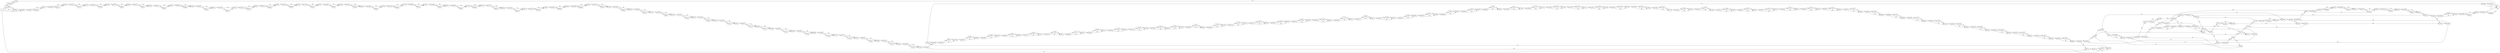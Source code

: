 digraph {
	graph [rankdir=LR]
	node [shape=rectangle]
	11955 -> 11969 [label=32]
	11969 -> 11955 [label=16]
	11969 -> 1 [label=16]
	29962 -> 29964 [label=53]
	29964 -> 29969 [label=75]
	29969 -> 30017 [label=56]
	29969 -> 68655 [label=19]
	30017 -> 30068 [label=75]
	30068 -> 30131 [label=56]
	30068 -> 68717 [label=19]
	30131 -> 30143 [label=75]
	30143 -> 30170 [label=56]
	30143 -> 68743 [label=19]
	30170 -> 30191 [label=75]
	30191 -> 30229 [label=56]
	30191 -> 68780 [label=19]
	30229 -> 30278 [label=75]
	30278 -> 30305 [label=56]
	30278 -> 68806 [label=19]
	30305 -> 30371 [label=75]
	30371 -> 30398 [label=56]
	30371 -> 68832 [label=19]
	30398 -> 30455 [label=75]
	30455 -> 30482 [label=56]
	30455 -> 68858 [label=19]
	30482 -> 30506 [label=75]
	30506 -> 30555 [label=56]
	30506 -> 68906 [label=19]
	30555 -> 30584 [label=75]
	30584 -> 30611 [label=56]
	30584 -> 68932 [label=19]
	30611 -> 30705 [label=75]
	30705 -> 30746 [label=56]
	30705 -> 68972 [label=19]
	30746 -> 30797 [label=75]
	30797 -> 30841 [label=56]
	30797 -> 69015 [label=19]
	30841 -> 30917 [label=75]
	30917 -> 30944 [label=56]
	30917 -> 69041 [label=19]
	30944 -> 31040 [label=75]
	31040 -> 31085 [label=56]
	31040 -> 69085 [label=19]
	31085 -> 31148 [label=75]
	31148 -> 31247 [label=56]
	31148 -> 69183 [label=19]
	31247 -> 31289 [label=75]
	31289 -> 31349 [label=56]
	31289 -> 69242 [label=19]
	31349 -> 31359 [label=75]
	31359 -> 31481 [label=56]
	31359 -> 69363 [label=19]
	31481 -> 31499 [label=75]
	31499 -> 31580 [label=56]
	31499 -> 69443 [label=19]
	31580 -> 31691 [label=75]
	31691 -> 31736 [label=56]
	31691 -> 69487 [label=19]
	31736 -> 31889 [label=75]
	31889 -> 31937 [label=56]
	31889 -> 69534 [label=19]
	31937 -> 31980 [label=75]
	31980 -> 32007 [label=56]
	31980 -> 69560 [label=19]
	32007 -> 32060 [label=75]
	32060 -> 32102 [label=56]
	32060 -> 69601 [label=19]
	32102 -> 32144 [label=56]
	32102 -> 69642 [label=19]
	32144 -> 32150 [label=75]
	32150 -> 32183 [label=56]
	32150 -> 69674 [label=19]
	32183 -> 32340 [label=75]
	32340 -> 32367 [label=56]
	32340 -> 69700 [label=19]
	32367 -> 32370 [label=75]
	32370 -> 32436 [label=56]
	32370 -> 69765 [label=19]
	32436 -> 32508 [label=75]
	32508 -> 32544 [label=56]
	32508 -> 69800 [label=19]
	32544 -> 32598 [label=75]
	32598 -> 32625 [label=56]
	32598 -> 69826 [label=19]
	32625 -> 32791 [label=75]
	32791 -> 32818 [label=56]
	32791 -> 69852 [label=19]
	32818 -> 33026 [label=75]
	33026 -> 33059 [label=56]
	33026 -> 69884 [label=19]
	33059 -> 33068 [label=75]
	33068 -> 33107 [label=56]
	33068 -> 69922 [label=19]
	33107 -> 33208 [label=75]
	33208 -> 33235 [label=56]
	33208 -> 69948 [label=19]
	33235 -> 33242 [label=75]
	33242 -> 33314 [label=56]
	33242 -> 70019 [label=19]
	33314 -> 33326 [label=75]
	33326 -> 33353 [label=56]
	33326 -> 70045 [label=19]
	33353 -> 33383 [label=75]
	33383 -> 33410 [label=56]
	33383 -> 70071 [label=19]
	33410 -> 33467 [label=75]
	33467 -> 33509 [label=56]
	33467 -> 70112 [label=19]
	33509 -> 33545 [label=56]
	33509 -> 70147 [label=19]
	33545 -> 33556 [label=75]
	33556 -> 33583 [label=56]
	33556 -> 70173 [label=19]
	33583 -> 33659 [label=75]
	33659 -> 33686 [label=56]
	33659 -> 70199 [label=19]
	33686 -> 33698 [label=75]
	33698 -> 33725 [label=56]
	33698 -> 70225 [label=19]
	33725 -> 33737 [label=75]
	33737 -> 33767 [label=56]
	33737 -> 70254 [label=19]
	33767 -> 33870 [label=75]
	33870 -> 33966 [label=56]
	33870 -> 70681 [label=19]
	33966 -> 34014 [label=75]
	34014 -> 34041 [label=56]
	34014 -> 70707 [label=19]
	34041 -> 34206 [label=75]
	34206 -> 34233 [label=56]
	34206 -> 70733 [label=19]
	34233 -> 34287 [label=75]
	34287 -> 34336 [label=56]
	34287 -> 34490 [label=19]
	34336 -> 34343 [label=98]
	34343 -> 34346 [label=117]
	34346 -> 34490 [label=56]
	34346 -> 83448 [label=61]
	34490 -> 34497 [label=75]
	34497 -> 34524 [label=56]
	34497 -> 70804 [label=19]
	34524 -> 34529 [label=75]
	34529 -> 34580 [label=56]
	34529 -> 70854 [label=19]
	34580 -> 34586 [label=75]
	34586 -> 34637 [label=56]
	34586 -> 70904 [label=19]
	34637 -> 34646 [label=75]
	34646 -> 34694 [label=56]
	34646 -> 70951 [label=19]
	34694 -> 34712 [label=75]
	34712 -> 34757 [label=56]
	34712 -> 70995 [label=19]
	34757 -> 34793 [label=75]
	34793 -> 34847 [label=56]
	34793 -> 71048 [label=19]
	34847 -> 34886 [label=75]
	34886 -> 35051 [label=56]
	34886 -> 71212 [label=19]
	35051 -> 35084 [label=75]
	35084 -> 35111 [label=56]
	35084 -> 71238 [label=19]
	35111 -> 35156 [label=75]
	35156 -> 35201 [label=56]
	35156 -> 71282 [label=19]
	35201 -> 35276 [label=75]
	35276 -> 35420 [label=56]
	35276 -> 71425 [label=19]
	35420 -> 35453 [label=75]
	35453 -> 35492 [label=56]
	35453 -> 71463 [label=19]
	35492 -> 35519 [label=56]
	35492 -> 71489 [label=19]
	35519 -> 35606 [label=75]
	35606 -> 35633 [label=56]
	35606 -> 71515 [label=19]
	35633 -> 35659 [label=75]
	35659 -> 35702 [label=56]
	35659 -> 71557 [label=19]
	35702 -> 35732 [label=75]
	35732 -> 35759 [label=56]
	35732 -> 71583 [label=19]
	35759 -> 35767 [label=75]
	35767 -> 35804 [label=56]
	35767 -> 71619 [label=19]
	35804 -> 35810 [label=75]
	35810 -> 35852 [label=56]
	35810 -> 71660 [label=19]
	35852 -> 35873 [label=75]
	35873 -> 35900 [label=56]
	35873 -> 71686 [label=19]
	35900 -> 35948 [label=75]
	35948 -> 36011 [label=56]
	35948 -> 71748 [label=19]
	36011 -> 36164 [label=75]
	36164 -> 36191 [label=56]
	36164 -> 71774 [label=19]
	36191 -> 36221 [label=75]
	36221 -> 36257 [label=56]
	36221 -> 71809 [label=19]
	36257 -> 36287 [label=75]
	36287 -> 36374 [label=56]
	36287 -> 71895 [label=19]
	36374 -> 36410 [label=75]
	36410 -> 36461 [label=56]
	36410 -> 71945 [label=19]
	36461 -> 36503 [label=75]
	36503 -> 36530 [label=56]
	36503 -> 71971 [label=19]
	36530 -> 36646 [label=75]
	36646 -> 36673 [label=56]
	36646 -> 71997 [label=19]
	36673 -> 36851 [label=75]
	36851 -> 36878 [label=56]
	36851 -> 72023 [label=19]
	36878 -> 36908 [label=75]
	36908 -> 36941 [label=56]
	36908 -> 72055 [label=19]
	36941 -> 37020 [label=75]
	37020 -> 37043 [label=56]
	37020 -> 72078 [label=19]
	37043 -> 37088 [label=75]
	37088 -> 37123 [label=56]
	37088 -> 72112 [label=19]
	37123 -> 37206 [label=75]
	37206 -> 37233 [label=56]
	37206 -> 72138 [label=19]
	37233 -> 37375 [label=75]
	37375 -> 37417 [label=56]
	37375 -> 72179 [label=19]
	37417 -> 37532 [label=75]
	37532 -> 37559 [label=56]
	37532 -> 72205 [label=19]
	37559 -> 37603 [label=75]
	37603 -> 37630 [label=56]
	37603 -> 72231 [label=19]
	37630 -> 37661 [label=75]
	37661 -> 37690 [label=56]
	37661 -> 72259 [label=19]
	37690 -> 37699 [label=75]
	37699 -> 37759 [label=56]
	37699 -> 72318 [label=19]
	37759 -> 37874 [label=75]
	37874 -> 37901 [label=56]
	37874 -> 72344 [label=19]
	37901 -> 37925 [label=75]
	37925 -> 37952 [label=56]
	37925 -> 72370 [label=19]
	37952 -> 37957 [label=75]
	37957 -> 37984 [label=56]
	37957 -> 72396 [label=19]
	37984 -> 38026 [label=75]
	38026 -> 38053 [label=56]
	38026 -> 72422 [label=19]
	38053 -> 38077 [label=75]
	38077 -> 38131 [label=56]
	38077 -> 72475 [label=19]
	38131 -> 38430 [label=75]
	38430 -> 38457 [label=56]
	38430 -> 72501 [label=19]
	38457 -> 38469 [label=75]
	38469 -> 38544 [label=56]
	38469 -> 72575 [label=19]
	38544 -> 38607 [label=75]
	38607 -> 38634 [label=56]
	38607 -> 72601 [label=19]
	38634 -> 38673 [label=75]
	38673 -> 38700 [label=56]
	38673 -> 72627 [label=19]
	38700 -> 38760 [label=75]
	38760 -> 38808 [label=56]
	38760 -> 72674 [label=19]
	38808 -> 38869 [label=75]
	38869 -> 38928 [label=56]
	38869 -> 72732 [label=19]
	38928 -> 39018 [label=75]
	39018 -> 39060 [label=56]
	39018 -> 72773 [label=19]
	39060 -> 39087 [label=75]
	39087 -> 39114 [label=56]
	39087 -> 72799 [label=19]
	39114 -> 39149 [label=75]
	39149 -> 39189 [label=56]
	39149 -> 72838 [label=19]
	39189 -> 39195 [label=75]
	39195 -> 39222 [label=56]
	39195 -> 72864 [label=19]
	39222 -> 39228 [label=75]
	39228 -> 39258 [label=56]
	39228 -> 72893 [label=19]
	39258 -> 39276 [label=75]
	39276 -> 39303 [label=56]
	39276 -> 72919 [label=19]
	39303 -> 39351 [label=75]
	39351 -> 39390 [label=56]
	39351 -> 72957 [label=19]
	39390 -> 39396 [label=75]
	39396 -> 39469 [label=56]
	39396 -> 73029 [label=19]
	39469 -> 39498 [label=75]
	39498 -> 43042 [label=56]
	39498 -> 83373 [label=19]
	43042 -> 43048 [label=112]
	43048 -> 43050 [label=112]
	43048 -> 45592 [label=56]
	43050 -> 43101 [label=56]
	43050 -> 44836 [label=56]
	43101 -> 43128 [label=34]
	43101 -> 84563 [label=22]
	43128 -> 44044 [label=56]
	44044 -> 44045 [label=112]
	44045 -> 44254 [label=56]
	44045 -> 47653 [label=56]
	44254 -> 44255 [label=112]
	44255 -> 44257 [label=56]
	44255 -> 46078 [label=56]
	44257 -> 44265 [label=112]
	44265 -> 44290 [label=56]
	44265 -> 46343 [label=56]
	44290 -> 44836 [label=56]
	44290 -> 46202 [label=56]
	44836 -> 44837 [label=112]
	44837 -> 44932 [label=56]
	44837 -> 50491 [label=56]
	44932 -> 45363 [label=56]
	44932 -> 55352 [label=56]
	45363 -> 45364 [label=112]
	45364 -> 45592 [label=56]
	45364 -> 54133 [label=56]
	45592 -> 45594 [label=112]
	45594 -> 45595 [label=168]
	45595 -> 45598 [label=112]
	45595 -> 51427 [label=56]
	45598 -> 44254 [label=56]
	45598 -> 44044 [label=56]
	46078 -> 46105 [label=34]
	46078 -> 84589 [label=22]
	46105 -> 46202 [label=56]
	46202 -> 46205 [label=112]
	46205 -> 46343 [label=56]
	46205 -> 46538 [label=56]
	46343 -> 46538 [label=56]
	46343 -> 51427 [label=56]
	46538 -> 43048 [label=56]
	46538 -> 48721 [label=56]
	47653 -> 47680 [label=34]
	47653 -> 84615 [label=22]
	47680 -> 44290 [label=56]
	48721 -> 48726 [label=112]
	48726 -> 43042 [label=56]
	48726 -> 45363 [label=56]
	50491 -> 50492 [label=112]
	50492 -> 50667 [label=56]
	50492 -> 52301 [label=56]
	50667 -> 50668 [label=112]
	50668 -> 44257 [label=56]
	50668 -> 56084 [label=56]
	51427 -> 51727 [label=56]
	51427 -> 48721 [label=56]
	51727 -> 51739 [label=112]
	51739 -> 52168 [label=56]
	51739 -> 44932 [label=56]
	52168 -> 52195 [label=34]
	52168 -> 84641 [label=22]
	52195 -> 50491 [label=56]
	52301 -> 52302 [label=112]
	52302 -> 52427 [label=56]
	52302 -> 51727 [label=56]
	52427 -> 52430 [label=112]
	52430 -> 45594 [label=56]
	52430 -> 50667 [label=56]
	54133 -> 54160 [label=34]
	54133 -> 84667 [label=22]
	54160 -> 52301 [label=56]
	55352 -> 55355 [label=112]
	55355 -> 52427 [label=56]
	55355 -> 57969 [label=56]
	56084 -> 56178 [label=78]
	56178 -> 56205 [label=34]
	56178 -> 84693 [label=44]
	56205 -> 56290 [label=78]
	56290 -> 56317 [label=34]
	56290 -> 84719 [label=44]
	56317 -> 56342 [label=78]
	56342 -> 56369 [label=34]
	56342 -> 84744 [label=44]
	56369 -> 56378 [label=56]
	56378 -> 56405 [label=34]
	56378 -> 84796 [label=22]
	56405 -> 56448 [label=56]
	56448 -> 56475 [label=34]
	56448 -> 84822 [label=22]
	56475 -> 55352 [label=56]
	57969 -> 57996 [label=34]
	57969 -> 84848 [label=22]
	57996 -> 58638 [label=56]
	58638 -> 58665 [label=34]
	58638 -> 84874 [label=22]
	58665 -> 59551 [label=56]
	59551 -> 1 [label=22]
	59551 -> 59858 [label=34]
	59858 -> 1 [label=34]
	68608 -> 29962 [label=19]
	68655 -> 30017 [label=19]
	68717 -> 30131 [label=19]
	68743 -> 30170 [label=19]
	68780 -> 30229 [label=19]
	68806 -> 30305 [label=19]
	68832 -> 30398 [label=19]
	68858 -> 30482 [label=19]
	68906 -> 30555 [label=19]
	68932 -> 30611 [label=19]
	68972 -> 30746 [label=19]
	69015 -> 30841 [label=19]
	69041 -> 30944 [label=19]
	69085 -> 31085 [label=19]
	69183 -> 31247 [label=19]
	69242 -> 31349 [label=19]
	69363 -> 31481 [label=19]
	69443 -> 31580 [label=19]
	69487 -> 31736 [label=19]
	69534 -> 31937 [label=19]
	69560 -> 32007 [label=19]
	69601 -> 32102 [label=19]
	69642 -> 32144 [label=19]
	69674 -> 32183 [label=19]
	69700 -> 32367 [label=19]
	69765 -> 32436 [label=19]
	69800 -> 32544 [label=19]
	69826 -> 32625 [label=19]
	69852 -> 32818 [label=19]
	69884 -> 33059 [label=19]
	69922 -> 33107 [label=19]
	69948 -> 33235 [label=19]
	70019 -> 33314 [label=19]
	70045 -> 33353 [label=19]
	70071 -> 33410 [label=19]
	70112 -> 33509 [label=19]
	70147 -> 33545 [label=19]
	70173 -> 33583 [label=19]
	70199 -> 33686 [label=19]
	70225 -> 33725 [label=19]
	70254 -> 33767 [label=19]
	70681 -> 33966 [label=19]
	70707 -> 34041 [label=19]
	70733 -> 34233 [label=19]
	70804 -> 34524 [label=19]
	70854 -> 34580 [label=19]
	70904 -> 34637 [label=19]
	70951 -> 34694 [label=19]
	70995 -> 34757 [label=19]
	71048 -> 34847 [label=19]
	71212 -> 35051 [label=19]
	71238 -> 35111 [label=19]
	71282 -> 35201 [label=19]
	71425 -> 35420 [label=19]
	71463 -> 35492 [label=19]
	71489 -> 35519 [label=19]
	71515 -> 35633 [label=19]
	71557 -> 35702 [label=19]
	71583 -> 35759 [label=19]
	71619 -> 35804 [label=19]
	71660 -> 35852 [label=19]
	71686 -> 35900 [label=19]
	71748 -> 36011 [label=19]
	71774 -> 36191 [label=19]
	71809 -> 36257 [label=19]
	71895 -> 36374 [label=19]
	71945 -> 36461 [label=19]
	71971 -> 36530 [label=19]
	71997 -> 36673 [label=19]
	72023 -> 36878 [label=19]
	72055 -> 36941 [label=19]
	72078 -> 37043 [label=19]
	72112 -> 37123 [label=19]
	72138 -> 37233 [label=19]
	72179 -> 37417 [label=19]
	72205 -> 37559 [label=19]
	72231 -> 37630 [label=19]
	72259 -> 37690 [label=19]
	72318 -> 37759 [label=19]
	72344 -> 37901 [label=19]
	72370 -> 37952 [label=19]
	72396 -> 37984 [label=19]
	72422 -> 38053 [label=19]
	72475 -> 38131 [label=19]
	72501 -> 38457 [label=19]
	72575 -> 38544 [label=19]
	72601 -> 38634 [label=19]
	72627 -> 38700 [label=19]
	72674 -> 38808 [label=19]
	72732 -> 38928 [label=19]
	72773 -> 39060 [label=19]
	72799 -> 39114 [label=19]
	72838 -> 39189 [label=19]
	72864 -> 39222 [label=19]
	72893 -> 39258 [label=19]
	72919 -> 39303 [label=19]
	72957 -> 39390 [label=19]
	73029 -> 39469 [label=19]
	83373 -> 83377 [label=61]
	83377 -> 34343 [label=19]
	83377 -> 34336 [label=42]
	83448 -> 1 [label=19]
	83448 -> 114829 [label=42]
	84563 -> 43128 [label=22]
	84589 -> 46105 [label=22]
	84615 -> 47680 [label=22]
	84641 -> 52195 [label=22]
	84667 -> 54160 [label=22]
	84693 -> 56205 [label=44]
	84719 -> 56317 [label=44]
	84744 -> 56084 [label=22]
	84744 -> 56369 [label=22]
	84796 -> 56405 [label=22]
	84822 -> 56475 [label=22]
	84848 -> 57996 [label=22]
	84874 -> 58665 [label=22]
	114829 -> 1 [label=42]
	0 -> 29962 [label=34]
	0 -> 29964 [label=22]
	0 -> 11955 [label=16]
	0 -> 68608 [label=19]
	0 -> 83373 [label=42]
}
